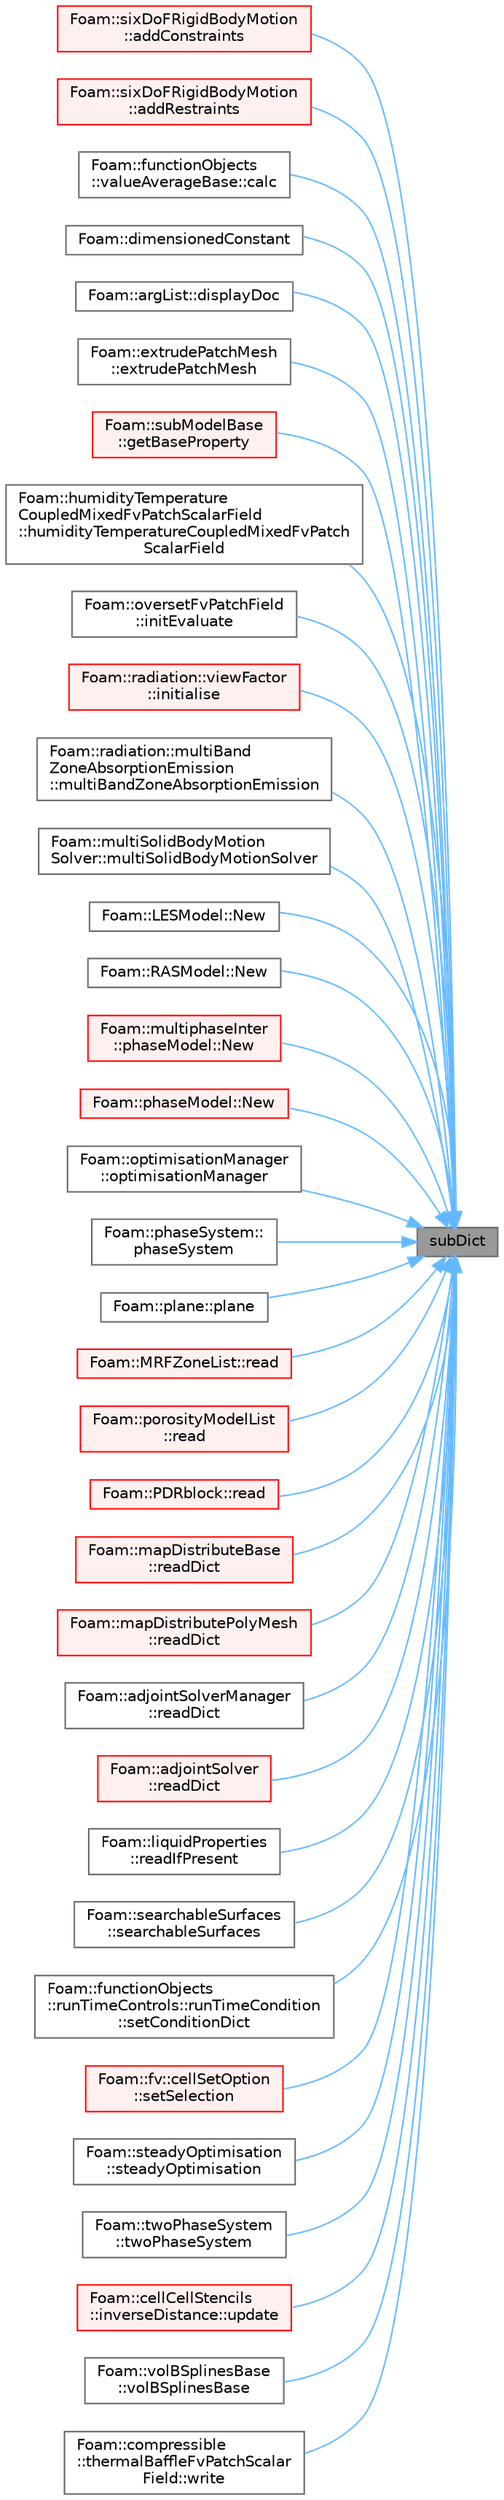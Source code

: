 digraph "subDict"
{
 // LATEX_PDF_SIZE
  bgcolor="transparent";
  edge [fontname=Helvetica,fontsize=10,labelfontname=Helvetica,labelfontsize=10];
  node [fontname=Helvetica,fontsize=10,shape=box,height=0.2,width=0.4];
  rankdir="RL";
  Node1 [id="Node000001",label="subDict",height=0.2,width=0.4,color="gray40", fillcolor="grey60", style="filled", fontcolor="black",tooltip=" "];
  Node1 -> Node2 [id="edge1_Node000001_Node000002",dir="back",color="steelblue1",style="solid",tooltip=" "];
  Node2 [id="Node000002",label="Foam::sixDoFRigidBodyMotion\l::addConstraints",height=0.2,width=0.4,color="red", fillcolor="#FFF0F0", style="filled",URL="$classFoam_1_1sixDoFRigidBodyMotion.html#a23dd71414ffe550535f783a02bea023b",tooltip=" "];
  Node1 -> Node5 [id="edge2_Node000001_Node000005",dir="back",color="steelblue1",style="solid",tooltip=" "];
  Node5 [id="Node000005",label="Foam::sixDoFRigidBodyMotion\l::addRestraints",height=0.2,width=0.4,color="red", fillcolor="#FFF0F0", style="filled",URL="$classFoam_1_1sixDoFRigidBodyMotion.html#aab527a28d55b5ef6f92763390ca4f50d",tooltip=" "];
  Node1 -> Node6 [id="edge3_Node000001_Node000006",dir="back",color="steelblue1",style="solid",tooltip=" "];
  Node6 [id="Node000006",label="Foam::functionObjects\l::valueAverageBase::calc",height=0.2,width=0.4,color="grey40", fillcolor="white", style="filled",URL="$classFoam_1_1functionObjects_1_1valueAverageBase.html#a9e4fd3e07ae99cb8521ba99559d8ba8a",tooltip=" "];
  Node1 -> Node7 [id="edge4_Node000001_Node000007",dir="back",color="steelblue1",style="solid",tooltip=" "];
  Node7 [id="Node000007",label="Foam::dimensionedConstant",height=0.2,width=0.4,color="grey40", fillcolor="white", style="filled",URL="$namespaceFoam.html#ab281e5ba629fc39657beacb93e03d9b2",tooltip=" "];
  Node1 -> Node8 [id="edge5_Node000001_Node000008",dir="back",color="steelblue1",style="solid",tooltip=" "];
  Node8 [id="Node000008",label="Foam::argList::displayDoc",height=0.2,width=0.4,color="grey40", fillcolor="white", style="filled",URL="$classFoam_1_1argList.html#a9b27b732ab8af61a9511f20b6d3c5abc",tooltip=" "];
  Node1 -> Node9 [id="edge6_Node000001_Node000009",dir="back",color="steelblue1",style="solid",tooltip=" "];
  Node9 [id="Node000009",label="Foam::extrudePatchMesh\l::extrudePatchMesh",height=0.2,width=0.4,color="grey40", fillcolor="white", style="filled",URL="$classFoam_1_1extrudePatchMesh.html#a09d432d15ee3b7b4c4325193d8325353",tooltip=" "];
  Node1 -> Node10 [id="edge7_Node000001_Node000010",dir="back",color="steelblue1",style="solid",tooltip=" "];
  Node10 [id="Node000010",label="Foam::subModelBase\l::getBaseProperty",height=0.2,width=0.4,color="red", fillcolor="#FFF0F0", style="filled",URL="$classFoam_1_1subModelBase.html#a8f191e7b175236a5b05c24bfd47448f3",tooltip=" "];
  Node1 -> Node16 [id="edge8_Node000001_Node000016",dir="back",color="steelblue1",style="solid",tooltip=" "];
  Node16 [id="Node000016",label="Foam::humidityTemperature\lCoupledMixedFvPatchScalarField\l::humidityTemperatureCoupledMixedFvPatch\lScalarField",height=0.2,width=0.4,color="grey40", fillcolor="white", style="filled",URL="$classFoam_1_1humidityTemperatureCoupledMixedFvPatchScalarField.html#a1b9fb65e072dcc13a917984e15ce3f11",tooltip=" "];
  Node1 -> Node17 [id="edge9_Node000001_Node000017",dir="back",color="steelblue1",style="solid",tooltip=" "];
  Node17 [id="Node000017",label="Foam::oversetFvPatchField\l::initEvaluate",height=0.2,width=0.4,color="grey40", fillcolor="white", style="filled",URL="$classFoam_1_1oversetFvPatchField.html#a65e53e9af7fa5ef0659db31b6d0763b0",tooltip=" "];
  Node1 -> Node18 [id="edge10_Node000001_Node000018",dir="back",color="steelblue1",style="solid",tooltip=" "];
  Node18 [id="Node000018",label="Foam::radiation::viewFactor\l::initialise",height=0.2,width=0.4,color="red", fillcolor="#FFF0F0", style="filled",URL="$classFoam_1_1radiation_1_1viewFactor.html#a18abf8b19283101238a77c9e6865b673",tooltip=" "];
  Node1 -> Node21 [id="edge11_Node000001_Node000021",dir="back",color="steelblue1",style="solid",tooltip=" "];
  Node21 [id="Node000021",label="Foam::radiation::multiBand\lZoneAbsorptionEmission\l::multiBandZoneAbsorptionEmission",height=0.2,width=0.4,color="grey40", fillcolor="white", style="filled",URL="$classFoam_1_1radiation_1_1multiBandZoneAbsorptionEmission.html#a40e1ff60c09b27bc9fc9933d3d478313",tooltip=" "];
  Node1 -> Node22 [id="edge12_Node000001_Node000022",dir="back",color="steelblue1",style="solid",tooltip=" "];
  Node22 [id="Node000022",label="Foam::multiSolidBodyMotion\lSolver::multiSolidBodyMotionSolver",height=0.2,width=0.4,color="grey40", fillcolor="white", style="filled",URL="$classFoam_1_1multiSolidBodyMotionSolver.html#a3168992b8211aaa561655a5f866aeffb",tooltip=" "];
  Node1 -> Node23 [id="edge13_Node000001_Node000023",dir="back",color="steelblue1",style="solid",tooltip=" "];
  Node23 [id="Node000023",label="Foam::LESModel::New",height=0.2,width=0.4,color="grey40", fillcolor="white", style="filled",URL="$classFoam_1_1LESModel.html#a0e29eca4c0af7352ec0a454c985dfece",tooltip=" "];
  Node1 -> Node24 [id="edge14_Node000001_Node000024",dir="back",color="steelblue1",style="solid",tooltip=" "];
  Node24 [id="Node000024",label="Foam::RASModel::New",height=0.2,width=0.4,color="grey40", fillcolor="white", style="filled",URL="$classFoam_1_1RASModel.html#a8c206abb12d5349d3c8e098ccbb31de0",tooltip=" "];
  Node1 -> Node25 [id="edge15_Node000001_Node000025",dir="back",color="steelblue1",style="solid",tooltip=" "];
  Node25 [id="Node000025",label="Foam::multiphaseInter\l::phaseModel::New",height=0.2,width=0.4,color="red", fillcolor="#FFF0F0", style="filled",URL="$classFoam_1_1multiphaseInter_1_1phaseModel.html#a014dcbc9c4825766374a8dbdc2773cc7",tooltip=" "];
  Node1 -> Node27 [id="edge16_Node000001_Node000027",dir="back",color="steelblue1",style="solid",tooltip=" "];
  Node27 [id="Node000027",label="Foam::phaseModel::New",height=0.2,width=0.4,color="red", fillcolor="#FFF0F0", style="filled",URL="$classFoam_1_1phaseModel.html#a35bff011851bf1c627018426ce69e4d7",tooltip=" "];
  Node1 -> Node29 [id="edge17_Node000001_Node000029",dir="back",color="steelblue1",style="solid",tooltip=" "];
  Node29 [id="Node000029",label="Foam::optimisationManager\l::optimisationManager",height=0.2,width=0.4,color="grey40", fillcolor="white", style="filled",URL="$classFoam_1_1optimisationManager.html#abfd9370d36b135832126fe7f8edb6510",tooltip=" "];
  Node1 -> Node30 [id="edge18_Node000001_Node000030",dir="back",color="steelblue1",style="solid",tooltip=" "];
  Node30 [id="Node000030",label="Foam::phaseSystem::\lphaseSystem",height=0.2,width=0.4,color="grey40", fillcolor="white", style="filled",URL="$classFoam_1_1phaseSystem.html#ab64eb37c4c226f6294898e959d4628b6",tooltip=" "];
  Node1 -> Node31 [id="edge19_Node000001_Node000031",dir="back",color="steelblue1",style="solid",tooltip=" "];
  Node31 [id="Node000031",label="Foam::plane::plane",height=0.2,width=0.4,color="grey40", fillcolor="white", style="filled",URL="$classFoam_1_1plane.html#ab7d64cf437f41e4a967a7717d6cf5a86",tooltip=" "];
  Node1 -> Node32 [id="edge20_Node000001_Node000032",dir="back",color="steelblue1",style="solid",tooltip=" "];
  Node32 [id="Node000032",label="Foam::MRFZoneList::read",height=0.2,width=0.4,color="red", fillcolor="#FFF0F0", style="filled",URL="$classFoam_1_1MRFZoneList.html#a6ce0c64db98eb6144d363dbfc86104eb",tooltip=" "];
  Node1 -> Node34 [id="edge21_Node000001_Node000034",dir="back",color="steelblue1",style="solid",tooltip=" "];
  Node34 [id="Node000034",label="Foam::porosityModelList\l::read",height=0.2,width=0.4,color="red", fillcolor="#FFF0F0", style="filled",URL="$classFoam_1_1porosityModelList.html#a6ce0c64db98eb6144d363dbfc86104eb",tooltip=" "];
  Node1 -> Node36 [id="edge22_Node000001_Node000036",dir="back",color="steelblue1",style="solid",tooltip=" "];
  Node36 [id="Node000036",label="Foam::PDRblock::read",height=0.2,width=0.4,color="red", fillcolor="#FFF0F0", style="filled",URL="$classFoam_1_1PDRblock.html#a6ce0c64db98eb6144d363dbfc86104eb",tooltip=" "];
  Node1 -> Node38 [id="edge23_Node000001_Node000038",dir="back",color="steelblue1",style="solid",tooltip=" "];
  Node38 [id="Node000038",label="Foam::mapDistributeBase\l::readDict",height=0.2,width=0.4,color="red", fillcolor="#FFF0F0", style="filled",URL="$classFoam_1_1mapDistributeBase.html#a66b6f5304d5592826c855d45921c13ab",tooltip=" "];
  Node1 -> Node42 [id="edge24_Node000001_Node000042",dir="back",color="steelblue1",style="solid",tooltip=" "];
  Node42 [id="Node000042",label="Foam::mapDistributePolyMesh\l::readDict",height=0.2,width=0.4,color="red", fillcolor="#FFF0F0", style="filled",URL="$classFoam_1_1mapDistributePolyMesh.html#a66b6f5304d5592826c855d45921c13ab",tooltip=" "];
  Node1 -> Node44 [id="edge25_Node000001_Node000044",dir="back",color="steelblue1",style="solid",tooltip=" "];
  Node44 [id="Node000044",label="Foam::adjointSolverManager\l::readDict",height=0.2,width=0.4,color="grey40", fillcolor="white", style="filled",URL="$classFoam_1_1adjointSolverManager.html#a7cdff22ed18f729b1b397a729148aac3",tooltip=" "];
  Node1 -> Node45 [id="edge26_Node000001_Node000045",dir="back",color="steelblue1",style="solid",tooltip=" "];
  Node45 [id="Node000045",label="Foam::adjointSolver\l::readDict",height=0.2,width=0.4,color="red", fillcolor="#FFF0F0", style="filled",URL="$classFoam_1_1adjointSolver.html#a7cdff22ed18f729b1b397a729148aac3",tooltip=" "];
  Node1 -> Node48 [id="edge27_Node000001_Node000048",dir="back",color="steelblue1",style="solid",tooltip=" "];
  Node48 [id="Node000048",label="Foam::liquidProperties\l::readIfPresent",height=0.2,width=0.4,color="grey40", fillcolor="white", style="filled",URL="$classFoam_1_1liquidProperties.html#afdeed8dd8122790c8e0c9faec240765a",tooltip=" "];
  Node1 -> Node49 [id="edge28_Node000001_Node000049",dir="back",color="steelblue1",style="solid",tooltip=" "];
  Node49 [id="Node000049",label="Foam::searchableSurfaces\l::searchableSurfaces",height=0.2,width=0.4,color="grey40", fillcolor="white", style="filled",URL="$classFoam_1_1searchableSurfaces.html#a728d2d5193c640e1884f841fccc9c21f",tooltip=" "];
  Node1 -> Node50 [id="edge29_Node000001_Node000050",dir="back",color="steelblue1",style="solid",tooltip=" "];
  Node50 [id="Node000050",label="Foam::functionObjects\l::runTimeControls::runTimeCondition\l::setConditionDict",height=0.2,width=0.4,color="grey40", fillcolor="white", style="filled",URL="$classFoam_1_1functionObjects_1_1runTimeControls_1_1runTimeCondition.html#a594567d8f555b6a2c6067f5bd2110962",tooltip=" "];
  Node1 -> Node51 [id="edge30_Node000001_Node000051",dir="back",color="steelblue1",style="solid",tooltip=" "];
  Node51 [id="Node000051",label="Foam::fv::cellSetOption\l::setSelection",height=0.2,width=0.4,color="red", fillcolor="#FFF0F0", style="filled",URL="$classFoam_1_1fv_1_1cellSetOption.html#a40d71191aea6cb2209a6faf579b7e6b0",tooltip=" "];
  Node1 -> Node53 [id="edge31_Node000001_Node000053",dir="back",color="steelblue1",style="solid",tooltip=" "];
  Node53 [id="Node000053",label="Foam::steadyOptimisation\l::steadyOptimisation",height=0.2,width=0.4,color="grey40", fillcolor="white", style="filled",URL="$classFoam_1_1steadyOptimisation.html#a182da9b116276db63507e342256d2ec7",tooltip=" "];
  Node1 -> Node54 [id="edge32_Node000001_Node000054",dir="back",color="steelblue1",style="solid",tooltip=" "];
  Node54 [id="Node000054",label="Foam::twoPhaseSystem\l::twoPhaseSystem",height=0.2,width=0.4,color="grey40", fillcolor="white", style="filled",URL="$classFoam_1_1twoPhaseSystem.html#a38db7d4d3cda2cfe382cc379b1f6b370",tooltip=" "];
  Node1 -> Node55 [id="edge33_Node000001_Node000055",dir="back",color="steelblue1",style="solid",tooltip=" "];
  Node55 [id="Node000055",label="Foam::cellCellStencils\l::inverseDistance::update",height=0.2,width=0.4,color="red", fillcolor="#FFF0F0", style="filled",URL="$classFoam_1_1cellCellStencils_1_1inverseDistance.html#aa2aac016e2bf7b5bd2b271786c2791aa",tooltip=" "];
  Node1 -> Node59 [id="edge34_Node000001_Node000059",dir="back",color="steelblue1",style="solid",tooltip=" "];
  Node59 [id="Node000059",label="Foam::volBSplinesBase\l::volBSplinesBase",height=0.2,width=0.4,color="grey40", fillcolor="white", style="filled",URL="$classFoam_1_1volBSplinesBase.html#ac1056f3ab66566cc625c69bf9fea0b2b",tooltip=" "];
  Node1 -> Node60 [id="edge35_Node000001_Node000060",dir="back",color="steelblue1",style="solid",tooltip=" "];
  Node60 [id="Node000060",label="Foam::compressible\l::thermalBaffleFvPatchScalar\lField::write",height=0.2,width=0.4,color="grey40", fillcolor="white", style="filled",URL="$classFoam_1_1compressible_1_1thermalBaffleFvPatchScalarField.html#a293fdfec8bdfbd5c3913ab4c9f3454ff",tooltip=" "];
}
